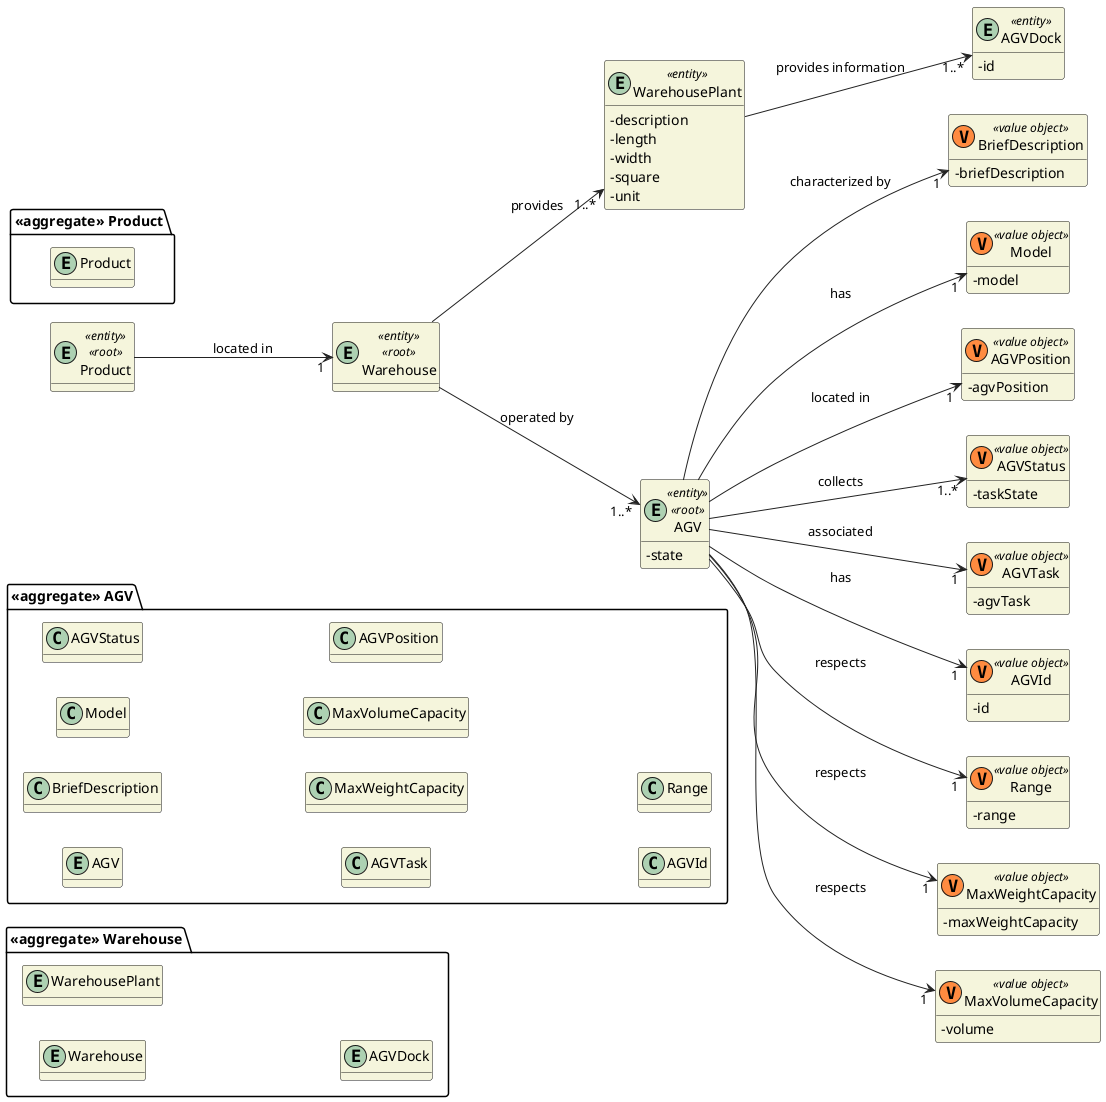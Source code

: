 @startuml

hide methods
left to right direction
skinparam classAttributeIconSize 0
skinparam classBackgroundColor beige
skinparam ArrowColor #222222

package "<<aggregate>> Warehouse" {
    entity Warehouse
    entity WarehousePlant
    entity AGVDock
}

package "<<aggregate>> AGV" {
    entity AGV
    class BriefDescription
    class Model
    class AGVStatus
    class AGVTask
    class MaxWeightCapacity
    class MaxVolumeCapacity
    class AGVPosition
    class AGVId
    class Range
}

package "<<aggregate>> Product" {
    entity Product
}

entity Product <<entity>> <<root>> {}

entity WarehousePlant <<entity>> {
    -description
    -length
    -width
    -square
    -unit
}

entity AGV <<entity>> <<root>> {
    -state
}

entity AGVDock <<entity>> {
    -id
}

entity Warehouse <<entity>> <<root>> {
}


entity AGV <<entity>> <<root>> {}

class BriefDescription <<(V,#FF8B40) value object>> {
-briefDescription
}

class Model <<(V,#FF8B40) value object>> {
-model
}

class AGVPosition <<(V,#FF8B40) value object>> {
-agvPosition
}

class AGVStatus<<(V,#FF8B40) value object>> {
    -taskState
}

class AGVTask<<(V,#FF8B40) value object>> {
    -agvTask
}

class AGVId <<(V,#FF8B40) value object>> {
-id
}

class Range <<(V,#FF8B40) value object>> {
-range
}

class MaxWeightCapacity <<(V,#FF8B40) value object>> {
-maxWeightCapacity
}

class MaxVolumeCapacity <<(V,#FF8B40) value object>> {
-volume
}

AGV --> "1" AGVId : has
AGV --> "1" Range : respects
AGV --> "1" AGVTask : associated
AGV --> "1..*" AGVStatus : collects
AGV --> "1" Model : has
AGV --> "1" BriefDescription : characterized by
AGV --> "1" MaxWeightCapacity : respects
AGV --> "1" MaxVolumeCapacity : respects
AGV --> "1" AGVPosition : located in

Product--> "1" Warehouse : located in

Warehouse --> "1..*" AGV : operated by
Warehouse --> "1..*" WarehousePlant : provides
WarehousePlant --> "1..*" AGVDock : provides information

@enduml